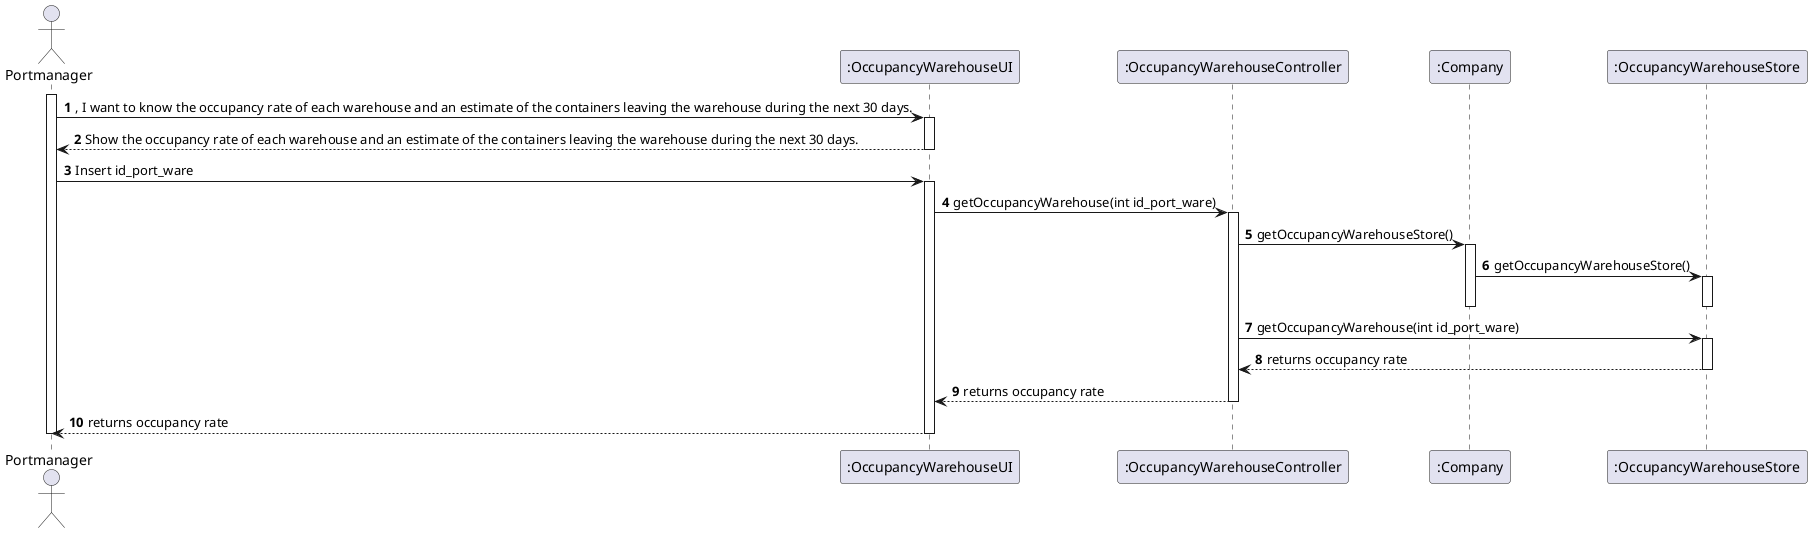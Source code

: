 @startuml
autonumber
actor Portmanager as pm

participant ":OccupancyWarehouseUI" as orui
participant ":OccupancyWarehouseController" as owc
participant ":Company" as comp
participant ":OccupancyWarehouseStore" as ows

activate pm
pm -> orui : , I want to know the occupancy rate of each warehouse and an estimate of the containers leaving the warehouse during the next 30 days.
activate orui
orui --> pm : Show the occupancy rate of each warehouse and an estimate of the containers leaving the warehouse during the next 30 days.
deactivate orui
pm -> orui : Insert id_port_ware
activate orui
orui -> owc : getOccupancyWarehouse(int id_port_ware)
activate owc
owc -> comp : getOccupancyWarehouseStore()
activate comp
comp -> ows : getOccupancyWarehouseStore()
activate ows
deactivate ows
deactivate comp
owc -> ows : getOccupancyWarehouse(int id_port_ware)
activate ows
ows --> owc : returns occupancy rate
deactivate ows
owc --> orui : returns occupancy rate
deactivate owc
orui --> pm : returns occupancy rate
deactivate orui
deactivate pm
@enduml